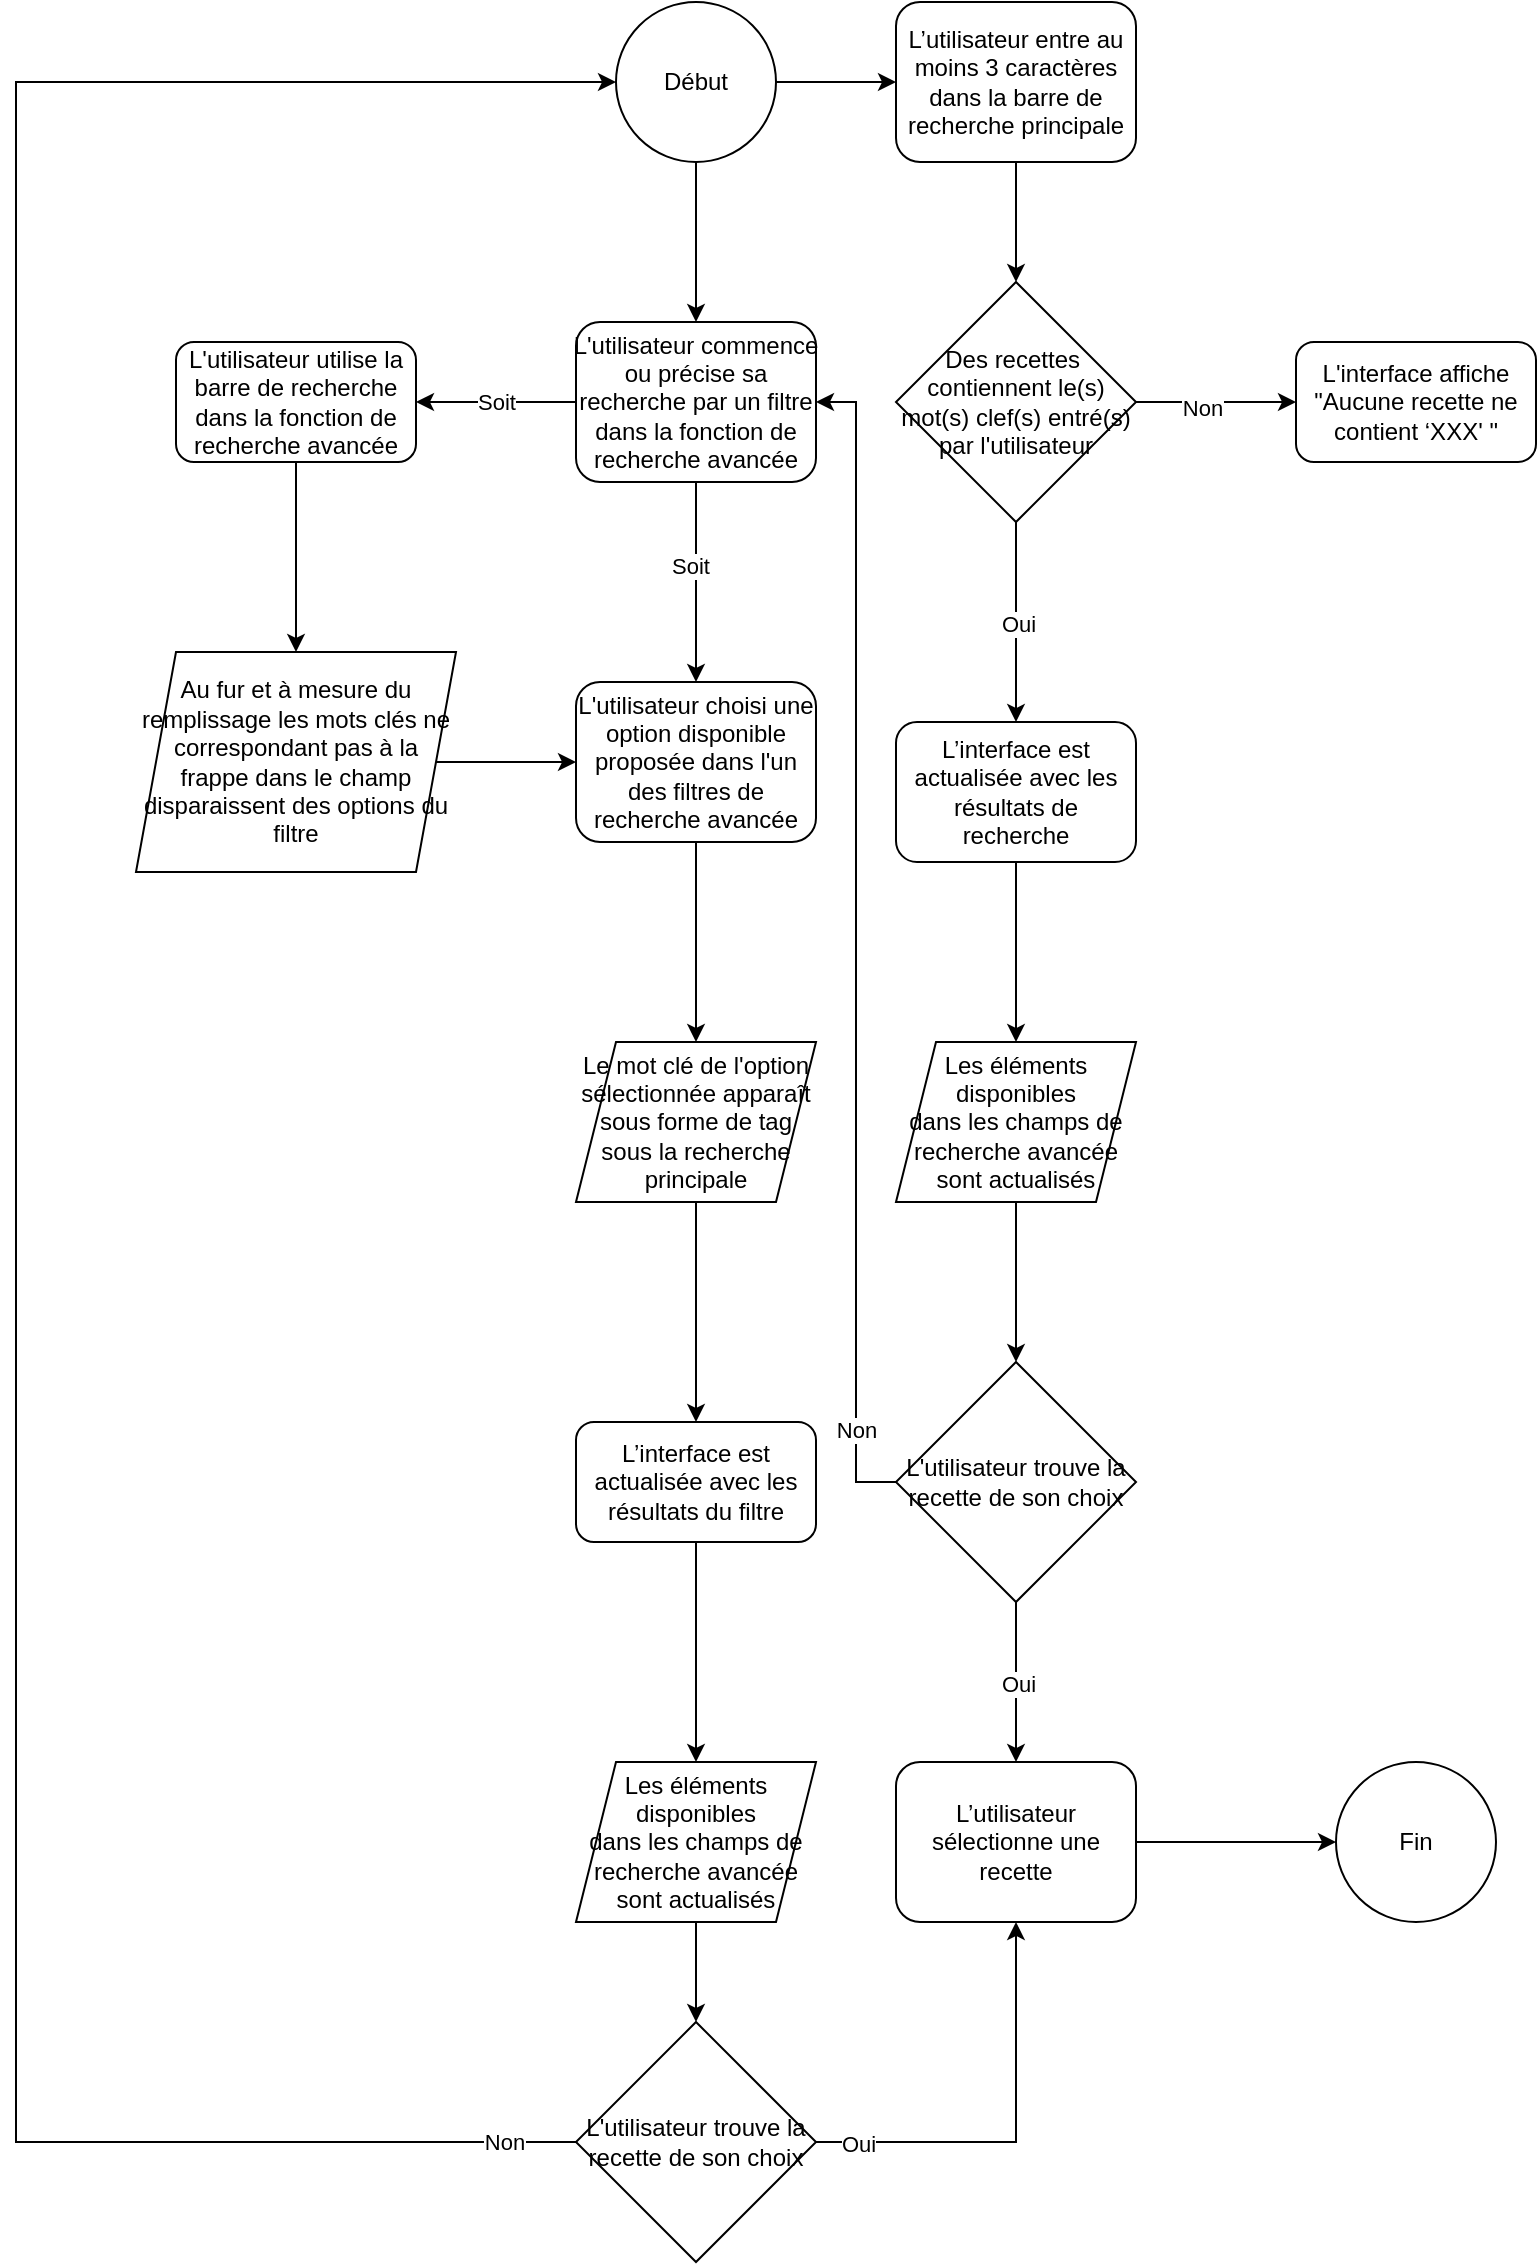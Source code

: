<mxfile version="23.1.2" type="device">
  <diagram name="Page-1" id="zPvWJne8ynNipNKd_KLU">
    <mxGraphModel dx="1114" dy="615" grid="1" gridSize="10" guides="1" tooltips="1" connect="1" arrows="1" fold="1" page="1" pageScale="1" pageWidth="827" pageHeight="1169" math="0" shadow="0">
      <root>
        <mxCell id="0" />
        <mxCell id="1" parent="0" />
        <mxCell id="Y08JfKVmWU3i85PXC5F_-4" value="" style="edgeStyle=orthogonalEdgeStyle;rounded=0;orthogonalLoop=1;jettySize=auto;html=1;" edge="1" parent="1" source="Y08JfKVmWU3i85PXC5F_-1" target="Y08JfKVmWU3i85PXC5F_-2">
          <mxGeometry relative="1" as="geometry" />
        </mxCell>
        <mxCell id="Y08JfKVmWU3i85PXC5F_-19" style="edgeStyle=orthogonalEdgeStyle;rounded=0;orthogonalLoop=1;jettySize=auto;html=1;" edge="1" parent="1" source="Y08JfKVmWU3i85PXC5F_-1" target="Y08JfKVmWU3i85PXC5F_-16">
          <mxGeometry relative="1" as="geometry">
            <Array as="points">
              <mxPoint x="380" y="240" />
              <mxPoint x="380" y="240" />
            </Array>
          </mxGeometry>
        </mxCell>
        <mxCell id="Y08JfKVmWU3i85PXC5F_-1" value="Début" style="ellipse;whiteSpace=wrap;html=1;aspect=fixed;" vertex="1" parent="1">
          <mxGeometry x="340" width="80" height="80" as="geometry" />
        </mxCell>
        <mxCell id="Y08JfKVmWU3i85PXC5F_-5" value="" style="edgeStyle=orthogonalEdgeStyle;rounded=0;orthogonalLoop=1;jettySize=auto;html=1;" edge="1" parent="1" source="Y08JfKVmWU3i85PXC5F_-2" target="Y08JfKVmWU3i85PXC5F_-3">
          <mxGeometry relative="1" as="geometry" />
        </mxCell>
        <mxCell id="Y08JfKVmWU3i85PXC5F_-2" value="L’utilisateur entre au moins 3 caractères&lt;br&gt;dans la barre de recherche principale" style="rounded=1;whiteSpace=wrap;html=1;" vertex="1" parent="1">
          <mxGeometry x="480" width="120" height="80" as="geometry" />
        </mxCell>
        <mxCell id="Y08JfKVmWU3i85PXC5F_-9" value="" style="edgeStyle=orthogonalEdgeStyle;rounded=0;orthogonalLoop=1;jettySize=auto;html=1;" edge="1" parent="1" source="Y08JfKVmWU3i85PXC5F_-3" target="Y08JfKVmWU3i85PXC5F_-7">
          <mxGeometry relative="1" as="geometry" />
        </mxCell>
        <mxCell id="Y08JfKVmWU3i85PXC5F_-20" value="Oui" style="edgeLabel;html=1;align=center;verticalAlign=middle;resizable=0;points=[];" vertex="1" connectable="0" parent="Y08JfKVmWU3i85PXC5F_-9">
          <mxGeometry x="0.025" y="1" relative="1" as="geometry">
            <mxPoint as="offset" />
          </mxGeometry>
        </mxCell>
        <mxCell id="Y08JfKVmWU3i85PXC5F_-22" value="" style="edgeStyle=orthogonalEdgeStyle;rounded=0;orthogonalLoop=1;jettySize=auto;html=1;" edge="1" parent="1" source="Y08JfKVmWU3i85PXC5F_-3" target="Y08JfKVmWU3i85PXC5F_-21">
          <mxGeometry relative="1" as="geometry" />
        </mxCell>
        <mxCell id="Y08JfKVmWU3i85PXC5F_-23" value="Non" style="edgeLabel;html=1;align=center;verticalAlign=middle;resizable=0;points=[];" vertex="1" connectable="0" parent="Y08JfKVmWU3i85PXC5F_-22">
          <mxGeometry x="-0.175" y="-3" relative="1" as="geometry">
            <mxPoint as="offset" />
          </mxGeometry>
        </mxCell>
        <mxCell id="Y08JfKVmWU3i85PXC5F_-3" value="Des recettes&amp;nbsp; contiennent le(s) mot(s) clef(s) entré(s) par l&#39;utilisateur" style="rhombus;whiteSpace=wrap;html=1;" vertex="1" parent="1">
          <mxGeometry x="480" y="140" width="120" height="120" as="geometry" />
        </mxCell>
        <mxCell id="Y08JfKVmWU3i85PXC5F_-10" value="" style="edgeStyle=orthogonalEdgeStyle;rounded=0;orthogonalLoop=1;jettySize=auto;html=1;" edge="1" parent="1" source="Y08JfKVmWU3i85PXC5F_-7" target="Y08JfKVmWU3i85PXC5F_-8">
          <mxGeometry relative="1" as="geometry" />
        </mxCell>
        <mxCell id="Y08JfKVmWU3i85PXC5F_-7" value="L’interface est actualisée avec les résultats de recherche" style="rounded=1;whiteSpace=wrap;html=1;" vertex="1" parent="1">
          <mxGeometry x="480" y="360" width="120" height="70" as="geometry" />
        </mxCell>
        <mxCell id="Y08JfKVmWU3i85PXC5F_-12" value="" style="edgeStyle=orthogonalEdgeStyle;rounded=0;orthogonalLoop=1;jettySize=auto;html=1;" edge="1" parent="1" source="Y08JfKVmWU3i85PXC5F_-8" target="Y08JfKVmWU3i85PXC5F_-11">
          <mxGeometry relative="1" as="geometry" />
        </mxCell>
        <mxCell id="Y08JfKVmWU3i85PXC5F_-8" value="Les éléments disponibles&lt;br&gt;dans les champs de recherche avancée sont actualisés" style="shape=parallelogram;perimeter=parallelogramPerimeter;whiteSpace=wrap;html=1;fixedSize=1;" vertex="1" parent="1">
          <mxGeometry x="480" y="520" width="120" height="80" as="geometry" />
        </mxCell>
        <mxCell id="Y08JfKVmWU3i85PXC5F_-14" value="" style="edgeStyle=orthogonalEdgeStyle;rounded=0;orthogonalLoop=1;jettySize=auto;html=1;" edge="1" parent="1" source="Y08JfKVmWU3i85PXC5F_-11" target="Y08JfKVmWU3i85PXC5F_-13">
          <mxGeometry relative="1" as="geometry" />
        </mxCell>
        <mxCell id="Y08JfKVmWU3i85PXC5F_-15" value="Oui" style="edgeLabel;html=1;align=center;verticalAlign=middle;resizable=0;points=[];" vertex="1" connectable="0" parent="Y08JfKVmWU3i85PXC5F_-14">
          <mxGeometry x="0.025" y="1" relative="1" as="geometry">
            <mxPoint as="offset" />
          </mxGeometry>
        </mxCell>
        <mxCell id="Y08JfKVmWU3i85PXC5F_-42" style="edgeStyle=orthogonalEdgeStyle;rounded=0;orthogonalLoop=1;jettySize=auto;html=1;entryX=1;entryY=0.5;entryDx=0;entryDy=0;" edge="1" parent="1" source="Y08JfKVmWU3i85PXC5F_-11" target="Y08JfKVmWU3i85PXC5F_-16">
          <mxGeometry relative="1" as="geometry" />
        </mxCell>
        <mxCell id="Y08JfKVmWU3i85PXC5F_-43" value="Non" style="edgeLabel;html=1;align=center;verticalAlign=middle;resizable=0;points=[];" vertex="1" connectable="0" parent="Y08JfKVmWU3i85PXC5F_-42">
          <mxGeometry x="-0.841" relative="1" as="geometry">
            <mxPoint as="offset" />
          </mxGeometry>
        </mxCell>
        <mxCell id="Y08JfKVmWU3i85PXC5F_-11" value="L&#39;utilisateur trouve la recette de son choix" style="rhombus;whiteSpace=wrap;html=1;" vertex="1" parent="1">
          <mxGeometry x="480" y="680" width="120" height="120" as="geometry" />
        </mxCell>
        <mxCell id="Y08JfKVmWU3i85PXC5F_-41" value="" style="edgeStyle=orthogonalEdgeStyle;rounded=0;orthogonalLoop=1;jettySize=auto;html=1;" edge="1" parent="1" source="Y08JfKVmWU3i85PXC5F_-13" target="Y08JfKVmWU3i85PXC5F_-40">
          <mxGeometry relative="1" as="geometry" />
        </mxCell>
        <mxCell id="Y08JfKVmWU3i85PXC5F_-13" value="L’utilisateur sélectionne une recette" style="rounded=1;whiteSpace=wrap;html=1;" vertex="1" parent="1">
          <mxGeometry x="480" y="880" width="120" height="80" as="geometry" />
        </mxCell>
        <mxCell id="Y08JfKVmWU3i85PXC5F_-29" value="" style="edgeStyle=orthogonalEdgeStyle;rounded=0;orthogonalLoop=1;jettySize=auto;html=1;" edge="1" parent="1" source="Y08JfKVmWU3i85PXC5F_-16" target="Y08JfKVmWU3i85PXC5F_-28">
          <mxGeometry relative="1" as="geometry" />
        </mxCell>
        <mxCell id="Y08JfKVmWU3i85PXC5F_-47" value="Soit" style="edgeLabel;html=1;align=center;verticalAlign=middle;resizable=0;points=[];" vertex="1" connectable="0" parent="Y08JfKVmWU3i85PXC5F_-29">
          <mxGeometry x="-0.16" y="-3" relative="1" as="geometry">
            <mxPoint as="offset" />
          </mxGeometry>
        </mxCell>
        <mxCell id="Y08JfKVmWU3i85PXC5F_-44" value="" style="edgeStyle=orthogonalEdgeStyle;rounded=0;orthogonalLoop=1;jettySize=auto;html=1;" edge="1" parent="1" source="Y08JfKVmWU3i85PXC5F_-16" target="Y08JfKVmWU3i85PXC5F_-24">
          <mxGeometry relative="1" as="geometry" />
        </mxCell>
        <mxCell id="Y08JfKVmWU3i85PXC5F_-46" value="Soit" style="edgeLabel;html=1;align=center;verticalAlign=middle;resizable=0;points=[];" vertex="1" connectable="0" parent="Y08JfKVmWU3i85PXC5F_-44">
          <mxGeometry relative="1" as="geometry">
            <mxPoint as="offset" />
          </mxGeometry>
        </mxCell>
        <mxCell id="Y08JfKVmWU3i85PXC5F_-16" value="L&#39;utilisateur&amp;nbsp;commence ou précise sa recherche par un filtre dans la fonction de recherche avancée" style="rounded=1;whiteSpace=wrap;html=1;" vertex="1" parent="1">
          <mxGeometry x="320" y="160" width="120" height="80" as="geometry" />
        </mxCell>
        <mxCell id="Y08JfKVmWU3i85PXC5F_-21" value="L&#39;interface affiche &quot;Aucune recette ne contient ‘XXX&#39; &quot;" style="rounded=1;whiteSpace=wrap;html=1;" vertex="1" parent="1">
          <mxGeometry x="680" y="170" width="120" height="60" as="geometry" />
        </mxCell>
        <mxCell id="Y08JfKVmWU3i85PXC5F_-27" value="" style="edgeStyle=orthogonalEdgeStyle;rounded=0;orthogonalLoop=1;jettySize=auto;html=1;" edge="1" parent="1" source="Y08JfKVmWU3i85PXC5F_-24" target="Y08JfKVmWU3i85PXC5F_-26">
          <mxGeometry relative="1" as="geometry" />
        </mxCell>
        <mxCell id="Y08JfKVmWU3i85PXC5F_-24" value="L&#39;utilisateur utilise la barre de recherche dans la fonction de recherche avancée" style="rounded=1;whiteSpace=wrap;html=1;" vertex="1" parent="1">
          <mxGeometry x="120" y="170" width="120" height="60" as="geometry" />
        </mxCell>
        <mxCell id="Y08JfKVmWU3i85PXC5F_-45" value="" style="edgeStyle=orthogonalEdgeStyle;rounded=0;orthogonalLoop=1;jettySize=auto;html=1;" edge="1" parent="1" source="Y08JfKVmWU3i85PXC5F_-26" target="Y08JfKVmWU3i85PXC5F_-28">
          <mxGeometry relative="1" as="geometry" />
        </mxCell>
        <mxCell id="Y08JfKVmWU3i85PXC5F_-26" value="Au fur et à mesure du remplissage les mots clés ne correspondant pas à la&lt;br&gt;frappe dans le champ disparaissent des options du filtre" style="shape=parallelogram;perimeter=parallelogramPerimeter;whiteSpace=wrap;html=1;fixedSize=1;" vertex="1" parent="1">
          <mxGeometry x="100" y="325" width="160" height="110" as="geometry" />
        </mxCell>
        <mxCell id="Y08JfKVmWU3i85PXC5F_-49" value="" style="edgeStyle=orthogonalEdgeStyle;rounded=0;orthogonalLoop=1;jettySize=auto;html=1;" edge="1" parent="1" source="Y08JfKVmWU3i85PXC5F_-28" target="Y08JfKVmWU3i85PXC5F_-48">
          <mxGeometry relative="1" as="geometry" />
        </mxCell>
        <mxCell id="Y08JfKVmWU3i85PXC5F_-28" value="L&#39;utilisateur choisi une option disponible proposée dans l&#39;un des filtres de recherche avancée" style="rounded=1;whiteSpace=wrap;html=1;" vertex="1" parent="1">
          <mxGeometry x="320" y="340" width="120" height="80" as="geometry" />
        </mxCell>
        <mxCell id="Y08JfKVmWU3i85PXC5F_-52" value="" style="edgeStyle=orthogonalEdgeStyle;rounded=0;orthogonalLoop=1;jettySize=auto;html=1;" edge="1" parent="1" source="Y08JfKVmWU3i85PXC5F_-31" target="Y08JfKVmWU3i85PXC5F_-51">
          <mxGeometry relative="1" as="geometry" />
        </mxCell>
        <mxCell id="Y08JfKVmWU3i85PXC5F_-31" value="L’interface est actualisée avec les résultats du filtre" style="rounded=1;whiteSpace=wrap;html=1;" vertex="1" parent="1">
          <mxGeometry x="320" y="710" width="120" height="60" as="geometry" />
        </mxCell>
        <mxCell id="Y08JfKVmWU3i85PXC5F_-55" style="edgeStyle=orthogonalEdgeStyle;rounded=0;orthogonalLoop=1;jettySize=auto;html=1;" edge="1" parent="1" source="Y08JfKVmWU3i85PXC5F_-33" target="Y08JfKVmWU3i85PXC5F_-13">
          <mxGeometry relative="1" as="geometry" />
        </mxCell>
        <mxCell id="Y08JfKVmWU3i85PXC5F_-56" value="Oui" style="edgeLabel;html=1;align=center;verticalAlign=middle;resizable=0;points=[];" vertex="1" connectable="0" parent="Y08JfKVmWU3i85PXC5F_-55">
          <mxGeometry x="-0.8" y="-1" relative="1" as="geometry">
            <mxPoint as="offset" />
          </mxGeometry>
        </mxCell>
        <mxCell id="Y08JfKVmWU3i85PXC5F_-57" style="edgeStyle=orthogonalEdgeStyle;rounded=0;orthogonalLoop=1;jettySize=auto;html=1;entryX=0;entryY=0.5;entryDx=0;entryDy=0;" edge="1" parent="1" source="Y08JfKVmWU3i85PXC5F_-33" target="Y08JfKVmWU3i85PXC5F_-1">
          <mxGeometry relative="1" as="geometry">
            <Array as="points">
              <mxPoint x="40" y="1070" />
              <mxPoint x="40" y="40" />
            </Array>
          </mxGeometry>
        </mxCell>
        <mxCell id="Y08JfKVmWU3i85PXC5F_-58" value="Non" style="edgeLabel;html=1;align=center;verticalAlign=middle;resizable=0;points=[];" vertex="1" connectable="0" parent="Y08JfKVmWU3i85PXC5F_-57">
          <mxGeometry x="-0.955" relative="1" as="geometry">
            <mxPoint as="offset" />
          </mxGeometry>
        </mxCell>
        <mxCell id="Y08JfKVmWU3i85PXC5F_-33" value="L&#39;utilisateur trouve la recette de son choix" style="rhombus;whiteSpace=wrap;html=1;" vertex="1" parent="1">
          <mxGeometry x="320" y="1010" width="120" height="120" as="geometry" />
        </mxCell>
        <mxCell id="Y08JfKVmWU3i85PXC5F_-40" value="Fin" style="ellipse;whiteSpace=wrap;html=1;aspect=fixed;" vertex="1" parent="1">
          <mxGeometry x="700" y="880" width="80" height="80" as="geometry" />
        </mxCell>
        <mxCell id="Y08JfKVmWU3i85PXC5F_-50" value="" style="edgeStyle=orthogonalEdgeStyle;rounded=0;orthogonalLoop=1;jettySize=auto;html=1;" edge="1" parent="1" source="Y08JfKVmWU3i85PXC5F_-48" target="Y08JfKVmWU3i85PXC5F_-31">
          <mxGeometry relative="1" as="geometry" />
        </mxCell>
        <mxCell id="Y08JfKVmWU3i85PXC5F_-48" value="Le mot clé de l&#39;option sélectionnée apparaît sous forme de tag sous la recherche principale" style="shape=parallelogram;perimeter=parallelogramPerimeter;whiteSpace=wrap;html=1;fixedSize=1;" vertex="1" parent="1">
          <mxGeometry x="320" y="520" width="120" height="80" as="geometry" />
        </mxCell>
        <mxCell id="Y08JfKVmWU3i85PXC5F_-54" value="" style="edgeStyle=orthogonalEdgeStyle;rounded=0;orthogonalLoop=1;jettySize=auto;html=1;" edge="1" parent="1" source="Y08JfKVmWU3i85PXC5F_-51" target="Y08JfKVmWU3i85PXC5F_-33">
          <mxGeometry relative="1" as="geometry" />
        </mxCell>
        <mxCell id="Y08JfKVmWU3i85PXC5F_-51" value="Les éléments disponibles&lt;br&gt;dans les champs de recherche avancée sont actualisés" style="shape=parallelogram;perimeter=parallelogramPerimeter;whiteSpace=wrap;html=1;fixedSize=1;" vertex="1" parent="1">
          <mxGeometry x="320" y="880" width="120" height="80" as="geometry" />
        </mxCell>
      </root>
    </mxGraphModel>
  </diagram>
</mxfile>
